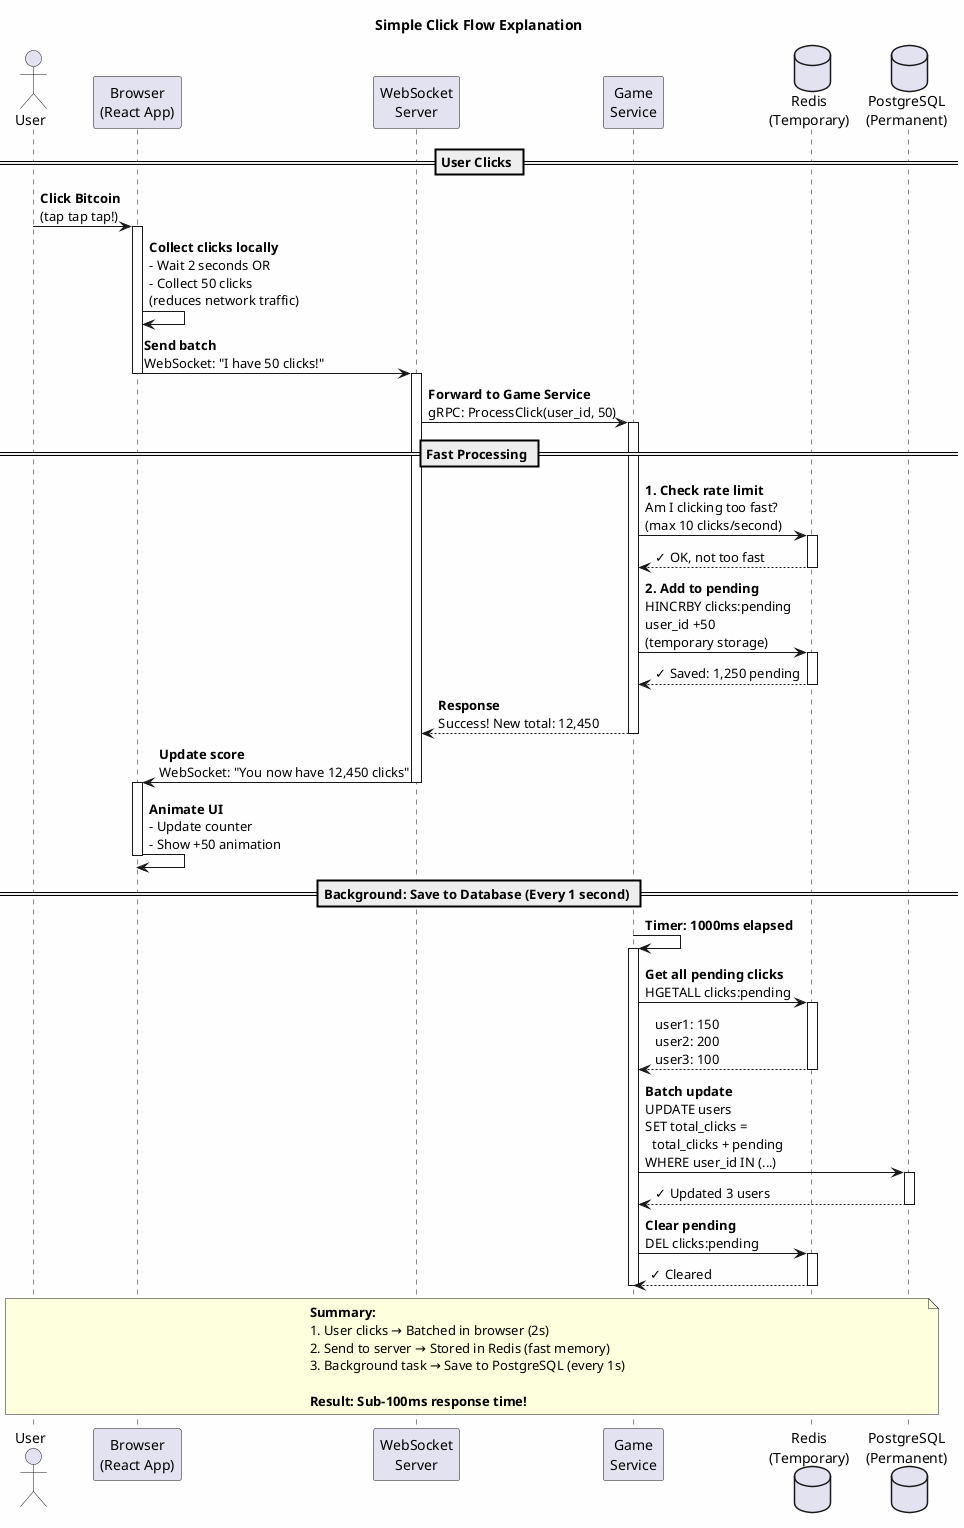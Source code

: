 @startuml click-flow-simple
title Simple Click Flow Explanation

skinparam backgroundColor #FEFEFE
skinparam handwritten false

actor "User" as user
participant "Browser\n(React App)" as browser
participant "WebSocket\nServer" as ws
participant "Game\nService" as game
database "Redis\n(Temporary)" as redis
database "PostgreSQL\n(Permanent)" as db

== User Clicks ==

user -> browser: **Click Bitcoin**\n(tap tap tap!)
activate browser

browser -> browser: **Collect clicks locally**\n- Wait 2 seconds OR\n- Collect 50 clicks\n(reduces network traffic)

browser -> ws: **Send batch**\nWebSocket: "I have 50 clicks!"
deactivate browser
activate ws

ws -> game: **Forward to Game Service**\ngRPC: ProcessClick(user_id, 50)
activate game

== Fast Processing ==

game -> redis: **1. Check rate limit**\nAm I clicking too fast?\n(max 10 clicks/second)
activate redis
redis --> game: ✓ OK, not too fast
deactivate redis

game -> redis: **2. Add to pending**\nHINCRBY clicks:pending\nuser_id +50\n(temporary storage)
activate redis
redis --> game: ✓ Saved: 1,250 pending
deactivate redis

game --> ws: **Response**\nSuccess! New total: 12,450
deactivate game

ws -> browser: **Update score**\nWebSocket: "You now have 12,450 clicks"
deactivate ws
activate browser

browser -> browser: **Animate UI**\n- Update counter\n- Show +50 animation
deactivate browser

== Background: Save to Database (Every 1 second) ==

game -> game: **Timer: 1000ms elapsed**
activate game

game -> redis: **Get all pending clicks**\nHGETALL clicks:pending
activate redis
redis --> game: user1: 150\nuser2: 200\nuser3: 100
deactivate redis

game -> db: **Batch update**\nUPDATE users\nSET total_clicks = \n  total_clicks + pending\nWHERE user_id IN (...)
activate db
db --> game: ✓ Updated 3 users
deactivate db

game -> redis: **Clear pending**\nDEL clicks:pending
activate redis
redis --> game: ✓ Cleared
deactivate redis

deactivate game

note over user, db
  **Summary:**
  1. User clicks → Batched in browser (2s)
  2. Send to server → Stored in Redis (fast memory)
  3. Background task → Save to PostgreSQL (every 1s)

  **Result: Sub-100ms response time!**
end note

@enduml
